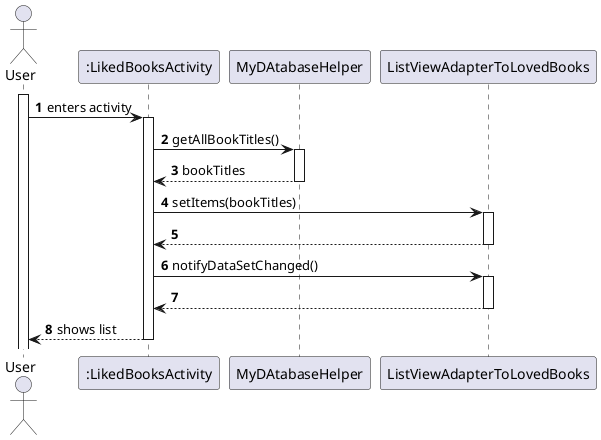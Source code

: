 @startuml
'https://plantuml.com/sequence-diagram
autoactivate on
autonumber

actor "User" as User
participant ":LikedBooksActivity" as Activity
participant "MyDAtabaseHelper" as DataBase
participant "ListViewAdapterToLovedBooks" as Adapter
activate User

User -> Activity: enters activity
Activity -> DataBase: getAllBookTitles()
DataBase --> Activity : bookTitles
Activity -> Adapter: setItems(bookTitles)
Adapter --> Activity
Activity -> Adapter: notifyDataSetChanged()
Adapter --> Activity
Activity --> User : shows list

@enduml